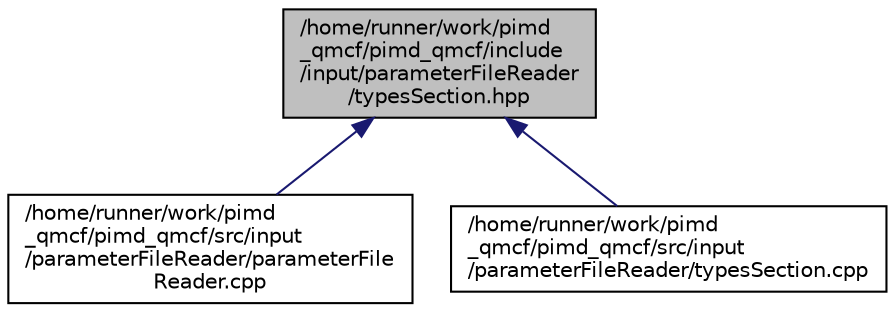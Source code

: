 digraph "/home/runner/work/pimd_qmcf/pimd_qmcf/include/input/parameterFileReader/typesSection.hpp"
{
 // LATEX_PDF_SIZE
  edge [fontname="Helvetica",fontsize="10",labelfontname="Helvetica",labelfontsize="10"];
  node [fontname="Helvetica",fontsize="10",shape=record];
  Node1 [label="/home/runner/work/pimd\l_qmcf/pimd_qmcf/include\l/input/parameterFileReader\l/typesSection.hpp",height=0.2,width=0.4,color="black", fillcolor="grey75", style="filled", fontcolor="black",tooltip=" "];
  Node1 -> Node2 [dir="back",color="midnightblue",fontsize="10",style="solid",fontname="Helvetica"];
  Node2 [label="/home/runner/work/pimd\l_qmcf/pimd_qmcf/src/input\l/parameterFileReader/parameterFile\lReader.cpp",height=0.2,width=0.4,color="black", fillcolor="white", style="filled",URL="$parameterFileReader_8cpp.html",tooltip=" "];
  Node1 -> Node3 [dir="back",color="midnightblue",fontsize="10",style="solid",fontname="Helvetica"];
  Node3 [label="/home/runner/work/pimd\l_qmcf/pimd_qmcf/src/input\l/parameterFileReader/typesSection.cpp",height=0.2,width=0.4,color="black", fillcolor="white", style="filled",URL="$typesSection_8cpp.html",tooltip=" "];
}

